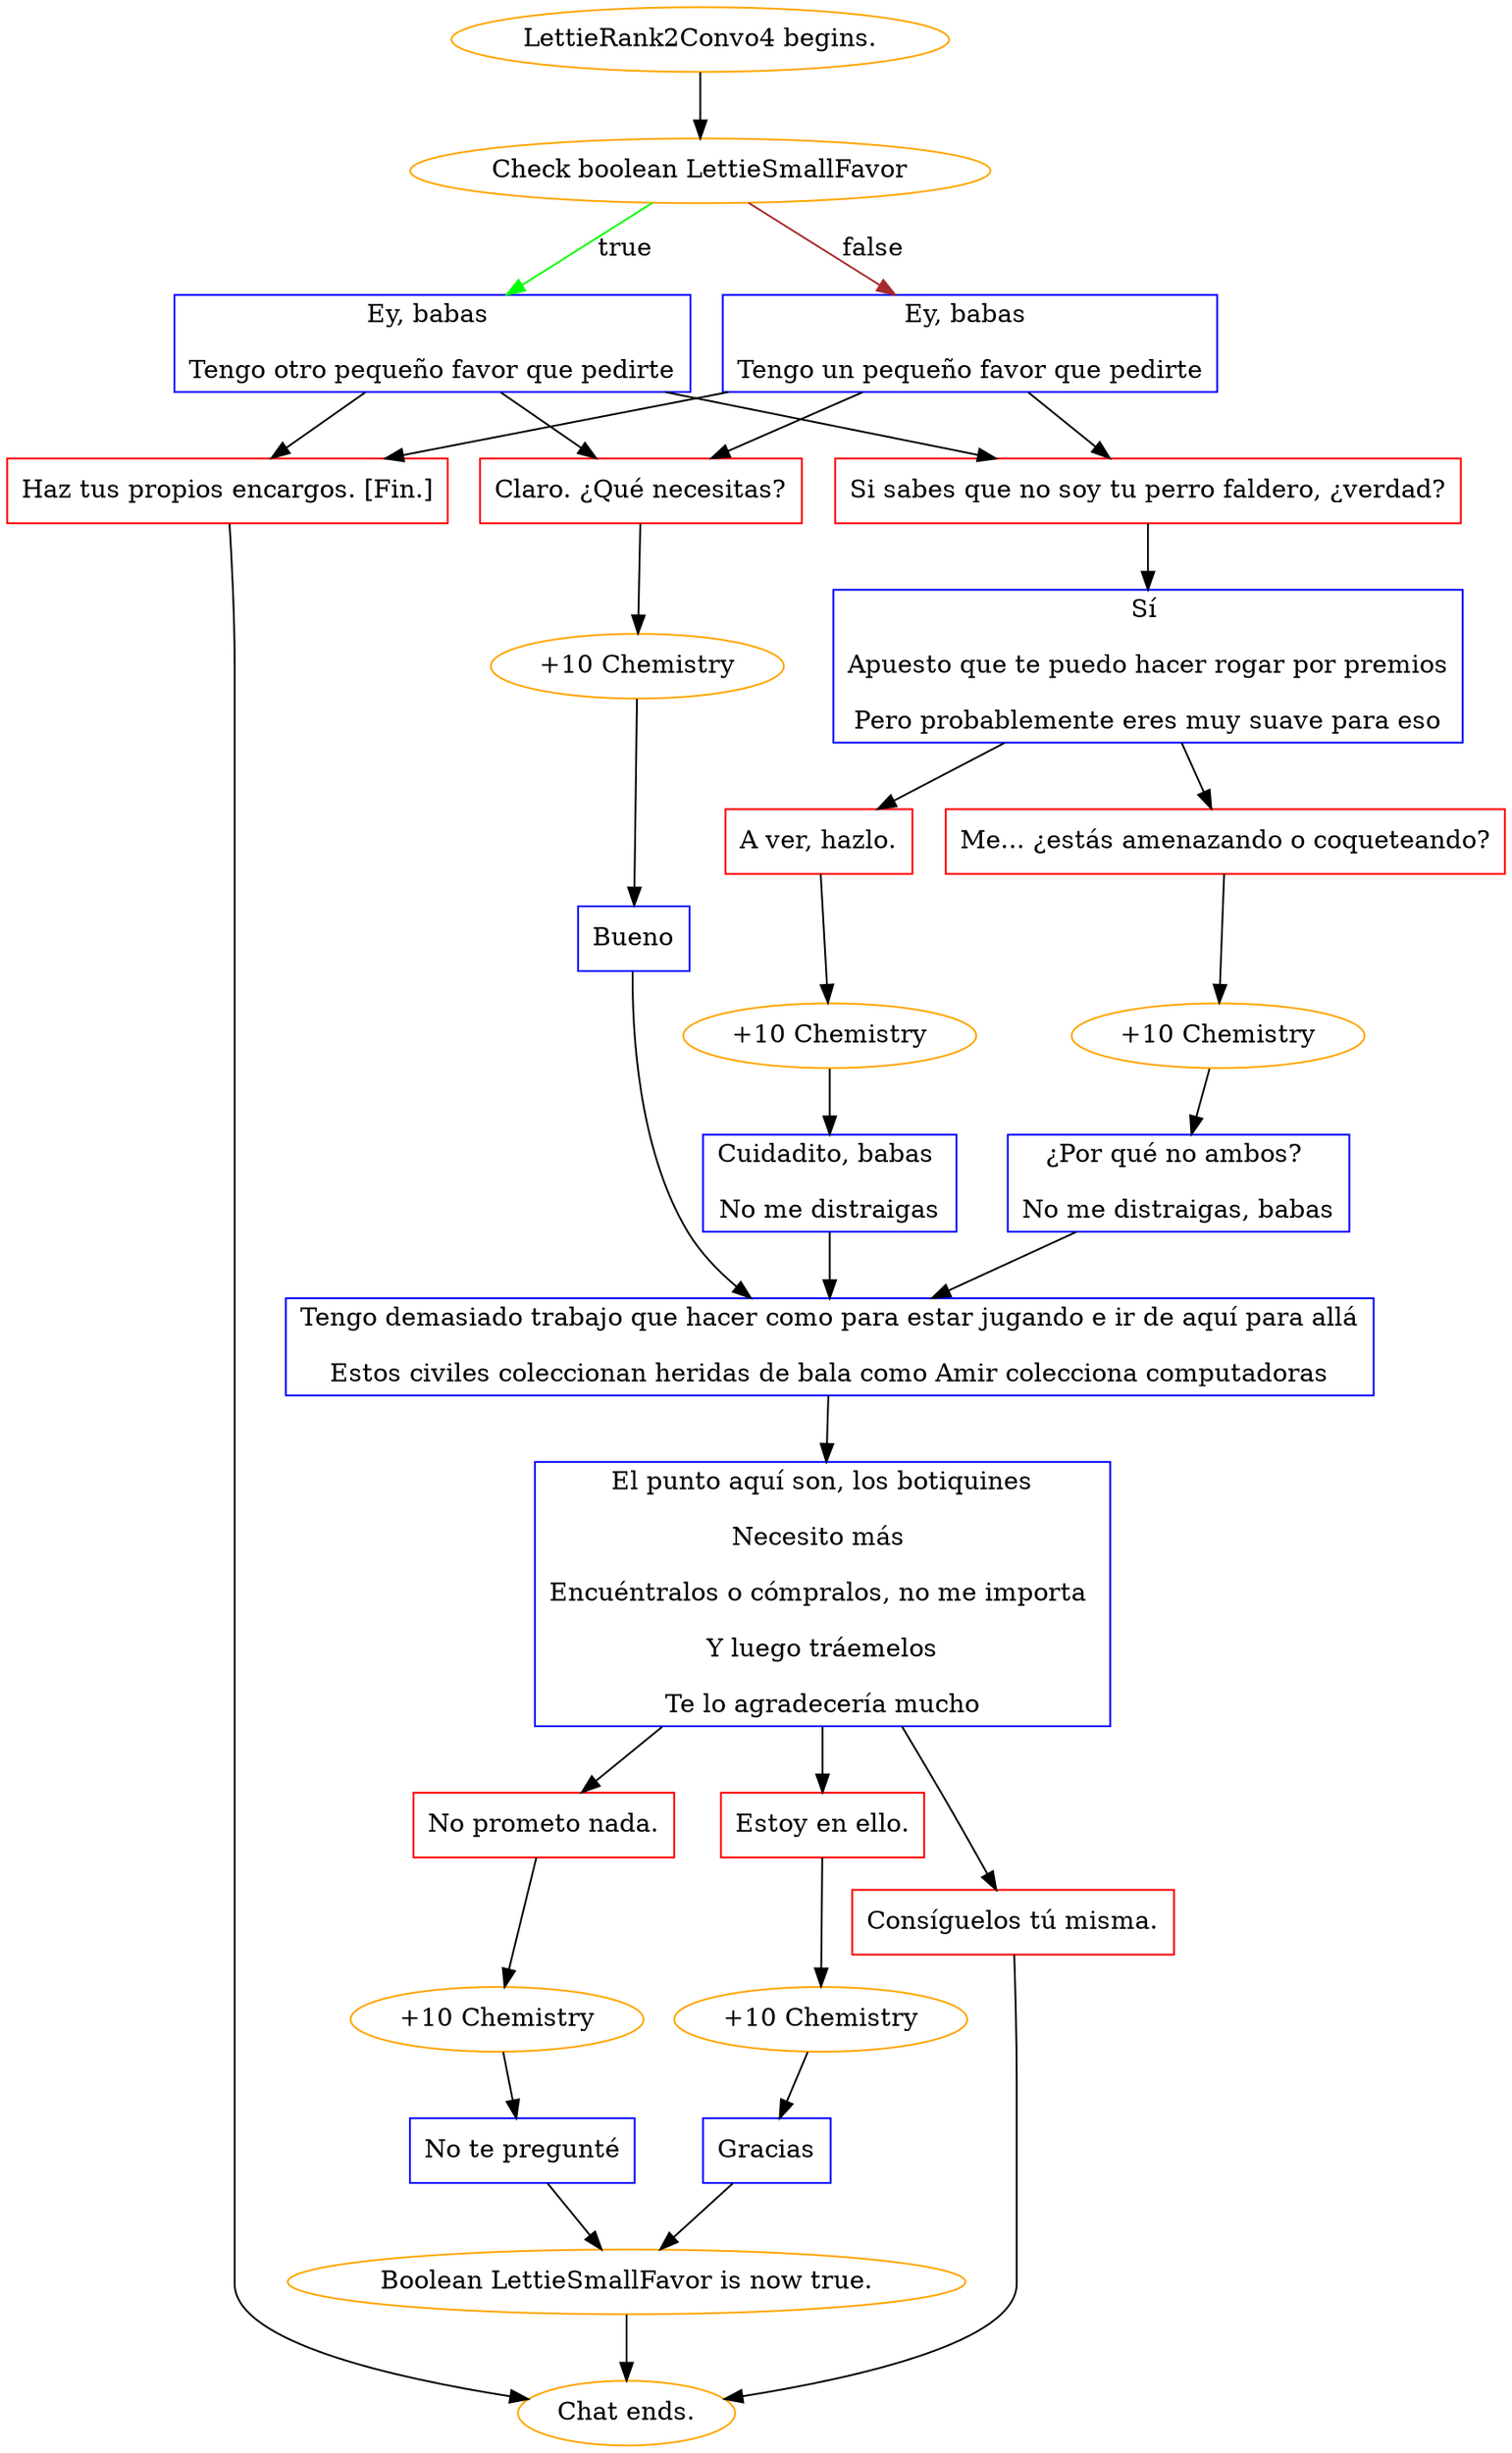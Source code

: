 digraph {
	"LettieRank2Convo4 begins." [color=orange];
		"LettieRank2Convo4 begins." -> j3863215240;
	j3863215240 [label="Check boolean LettieSmallFavor",color=orange];
		j3863215240 -> j1329747118 [label=true,color=green];
		j3863215240 -> j473727303 [label=false,color=brown];
	j1329747118 [label="Ey, babas 
Tengo otro pequeño favor que pedirte",shape=box,color=blue];
		j1329747118 -> j2608658202;
		j1329747118 -> j361081889;
		j1329747118 -> j398439127;
	j473727303 [label="Ey, babas 
Tengo un pequeño favor que pedirte",shape=box,color=blue];
		j473727303 -> j398439127;
		j473727303 -> j361081889;
		j473727303 -> j2608658202;
	j2608658202 [label="Claro. ¿Qué necesitas?",shape=box,color=red];
		j2608658202 -> j2240274333;
	j361081889 [label="Si sabes que no soy tu perro faldero, ¿verdad?",shape=box,color=red];
		j361081889 -> j657080768;
	j398439127 [label="Haz tus propios encargos. [Fin.]",shape=box,color=red];
		j398439127 -> "Chat ends.";
	j2240274333 [label="+10 Chemistry",color=orange];
		j2240274333 -> j4189682647;
	j657080768 [label="Sí 
Apuesto que te puedo hacer rogar por premios
Pero probablemente eres muy suave para eso",shape=box,color=blue];
		j657080768 -> j172404957;
		j657080768 -> j1834863596;
	"Chat ends." [color=orange];
	j4189682647 [label="Bueno",shape=box,color=blue];
		j4189682647 -> j4009332575;
	j172404957 [label="Me... ¿estás amenazando o coqueteando?",shape=box,color=red];
		j172404957 -> j1643634738;
	j1834863596 [label="A ver, hazlo.",shape=box,color=red];
		j1834863596 -> j3384458051;
	j4009332575 [label="Tengo demasiado trabajo que hacer como para estar jugando e ir de aquí para allá
Estos civiles coleccionan heridas de bala como Amir colecciona computadoras",shape=box,color=blue];
		j4009332575 -> j1741085101;
	j1643634738 [label="+10 Chemistry",color=orange];
		j1643634738 -> j214565556;
	j3384458051 [label="+10 Chemistry",color=orange];
		j3384458051 -> j351980659;
	j1741085101 [label="El punto aquí son, los botiquines
Necesito más 
Encuéntralos o cómpralos, no me importa 
Y luego tráemelos
Te lo agradecería mucho",shape=box,color=blue];
		j1741085101 -> j207763870;
		j1741085101 -> j2896875231;
		j1741085101 -> j2890858500;
	j214565556 [label="¿Por qué no ambos? 
No me distraigas, babas",shape=box,color=blue];
		j214565556 -> j4009332575;
	j351980659 [label="Cuidadito, babas 
No me distraigas",shape=box,color=blue];
		j351980659 -> j4009332575;
	j207763870 [label="Estoy en ello.",shape=box,color=red];
		j207763870 -> j1781458524;
	j2896875231 [label="No prometo nada.",shape=box,color=red];
		j2896875231 -> j1915175056;
	j2890858500 [label="Consíguelos tú misma.",shape=box,color=red];
		j2890858500 -> "Chat ends.";
	j1781458524 [label="+10 Chemistry",color=orange];
		j1781458524 -> j1997227581;
	j1915175056 [label="+10 Chemistry",color=orange];
		j1915175056 -> j985311639;
	j1997227581 [label="Gracias",shape=box,color=blue];
		j1997227581 -> j2570747018;
	j985311639 [label="No te pregunté",shape=box,color=blue];
		j985311639 -> j2570747018;
	j2570747018 [label="Boolean LettieSmallFavor is now true.",color=orange];
		j2570747018 -> "Chat ends.";
}